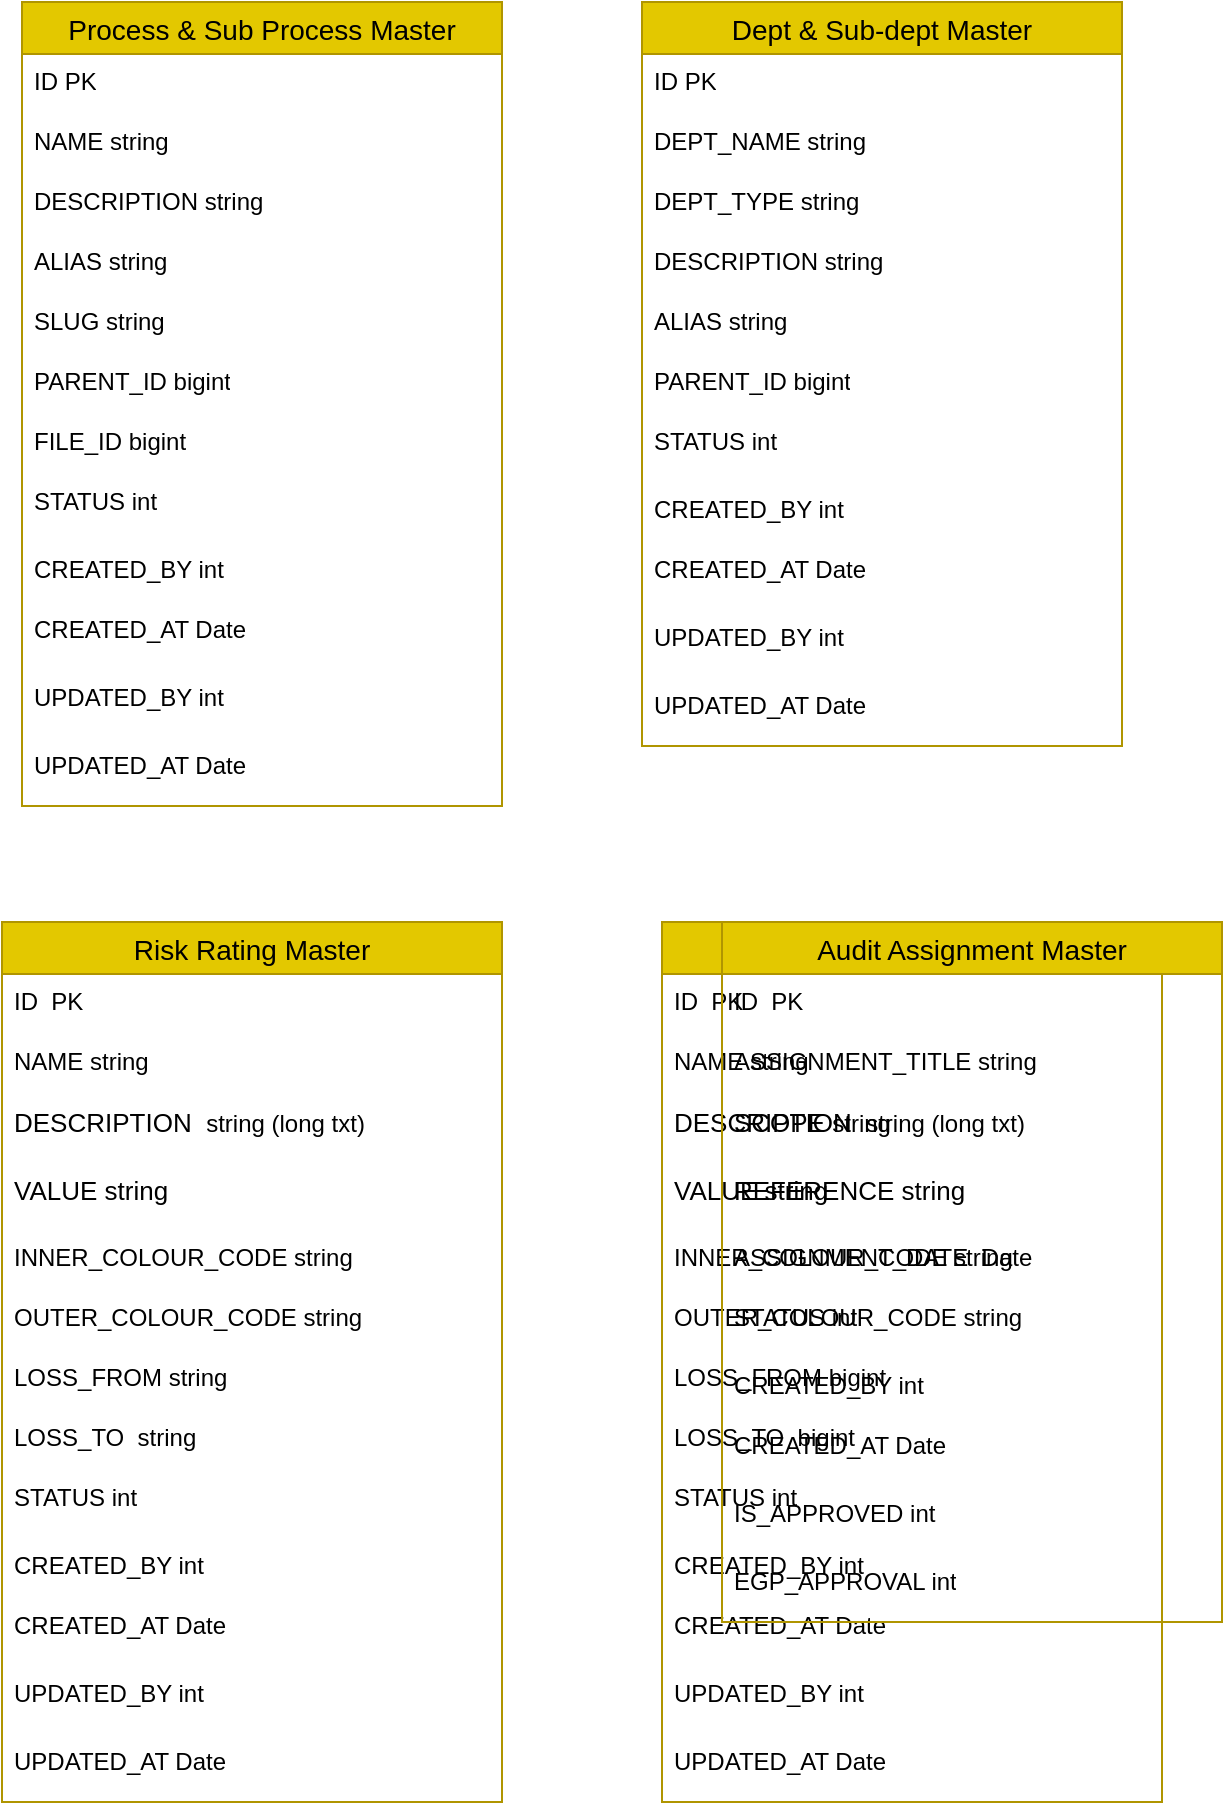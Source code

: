 <mxfile version="24.3.1" type="github">
  <diagram name="Page-1" id="gPWIXDnlti2HxAmNyndX">
    <mxGraphModel dx="1114" dy="550" grid="1" gridSize="10" guides="1" tooltips="1" connect="1" arrows="1" fold="1" page="1" pageScale="1" pageWidth="850" pageHeight="1100" math="0" shadow="0">
      <root>
        <mxCell id="0" />
        <mxCell id="1" parent="0" />
        <mxCell id="QEmC2FfthVZEHZ-U8Jmx-1" value="Process &amp; Sub Process Master" style="swimlane;fontStyle=0;childLayout=stackLayout;horizontal=1;startSize=26;horizontalStack=0;resizeParent=1;resizeParentMax=0;resizeLast=0;collapsible=1;marginBottom=0;align=center;fontSize=14;fillColor=#e3c800;strokeColor=#B09500;fontColor=#000000;" parent="1" vertex="1">
          <mxGeometry x="70" y="50" width="240" height="402" as="geometry">
            <mxRectangle x="70" y="50" width="230" height="30" as="alternateBounds" />
          </mxGeometry>
        </mxCell>
        <mxCell id="QEmC2FfthVZEHZ-U8Jmx-2" value="ID PK" style="text;strokeColor=none;fillColor=none;spacingLeft=4;spacingRight=4;overflow=hidden;rotatable=0;points=[[0,0.5],[1,0.5]];portConstraint=eastwest;fontSize=12;whiteSpace=wrap;html=1;" parent="QEmC2FfthVZEHZ-U8Jmx-1" vertex="1">
          <mxGeometry y="26" width="240" height="30" as="geometry" />
        </mxCell>
        <mxCell id="QEmC2FfthVZEHZ-U8Jmx-3" value="NAME string" style="text;strokeColor=none;fillColor=none;spacingLeft=4;spacingRight=4;overflow=hidden;rotatable=0;points=[[0,0.5],[1,0.5]];portConstraint=eastwest;fontSize=12;whiteSpace=wrap;html=1;" parent="QEmC2FfthVZEHZ-U8Jmx-1" vertex="1">
          <mxGeometry y="56" width="240" height="30" as="geometry" />
        </mxCell>
        <mxCell id="QEmC2FfthVZEHZ-U8Jmx-4" value="DESCRIPTION string" style="text;strokeColor=none;fillColor=none;spacingLeft=4;spacingRight=4;overflow=hidden;rotatable=0;points=[[0,0.5],[1,0.5]];portConstraint=eastwest;fontSize=12;whiteSpace=wrap;html=1;" parent="QEmC2FfthVZEHZ-U8Jmx-1" vertex="1">
          <mxGeometry y="86" width="240" height="30" as="geometry" />
        </mxCell>
        <mxCell id="QEmC2FfthVZEHZ-U8Jmx-5" value="ALIAS string" style="text;strokeColor=none;fillColor=none;spacingLeft=4;spacingRight=4;overflow=hidden;rotatable=0;points=[[0,0.5],[1,0.5]];portConstraint=eastwest;fontSize=12;whiteSpace=wrap;html=1;" parent="QEmC2FfthVZEHZ-U8Jmx-1" vertex="1">
          <mxGeometry y="116" width="240" height="30" as="geometry" />
        </mxCell>
        <mxCell id="QEmC2FfthVZEHZ-U8Jmx-6" value="SLUG string" style="text;strokeColor=none;fillColor=none;spacingLeft=4;spacingRight=4;overflow=hidden;rotatable=0;points=[[0,0.5],[1,0.5]];portConstraint=eastwest;fontSize=12;whiteSpace=wrap;html=1;" parent="QEmC2FfthVZEHZ-U8Jmx-1" vertex="1">
          <mxGeometry y="146" width="240" height="30" as="geometry" />
        </mxCell>
        <mxCell id="QEmC2FfthVZEHZ-U8Jmx-7" value="&lt;span style=&quot;color: rgba(0, 0, 0, 0); font-family: monospace; font-size: 0px; text-wrap: nowrap;&quot;&gt;%3CmxGraphModel%3E%3Croot%3E%3CmxCell%20id%3D%220%22%2F%3E%3CmxCell%20id%3D%221%22%20parent%3D%220%22%2F%3E%3CmxCell%20id%3D%222%22%20value%3D%22FILE_ID%20bigint%22%20style%3D%22text%3BstrokeColor%3Dnone%3BfillColor%3Dnone%3BspacingLeft%3D4%3BspacingRight%3D4%3Boverflow%3Dhidden%3Brotatable%3D0%3Bpoints%3D%5B%5B0%2C0.5%5D%2C%5B1%2C0.5%5D%5D%3BportConstraint%3Deastwest%3BfontSize%3D12%3BwhiteSpace%3Dwrap%3Bhtml%3D1%3B%22%20vertex%3D%221%22%20parent%3D%221%22%3E%3CmxGeometry%20x%3D%22100%22%20y%3D%22246%22%20width%3D%22240%22%20height%3D%2230%22%20as%3D%22geometry%22%2F%3E%3C%2FmxCell%3E%3C%2Froot%3E%3C%2FmxGraphModel%3E&lt;/span&gt;PARENT_ID&amp;nbsp;bigint" style="text;strokeColor=none;fillColor=none;spacingLeft=4;spacingRight=4;overflow=hidden;rotatable=0;points=[[0,0.5],[1,0.5]];portConstraint=eastwest;fontSize=12;whiteSpace=wrap;html=1;" parent="QEmC2FfthVZEHZ-U8Jmx-1" vertex="1">
          <mxGeometry y="176" width="240" height="30" as="geometry" />
        </mxCell>
        <mxCell id="QEmC2FfthVZEHZ-U8Jmx-8" value="FILE_ID bigint" style="text;strokeColor=none;fillColor=none;spacingLeft=4;spacingRight=4;overflow=hidden;rotatable=0;points=[[0,0.5],[1,0.5]];portConstraint=eastwest;fontSize=12;whiteSpace=wrap;html=1;" parent="QEmC2FfthVZEHZ-U8Jmx-1" vertex="1">
          <mxGeometry y="206" width="240" height="30" as="geometry" />
        </mxCell>
        <mxCell id="QEmC2FfthVZEHZ-U8Jmx-9" value="STATUS int" style="text;strokeColor=none;fillColor=none;spacingLeft=4;spacingRight=4;overflow=hidden;rotatable=0;points=[[0,0.5],[1,0.5]];portConstraint=eastwest;fontSize=12;whiteSpace=wrap;html=1;" parent="QEmC2FfthVZEHZ-U8Jmx-1" vertex="1">
          <mxGeometry y="236" width="240" height="34" as="geometry" />
        </mxCell>
        <mxCell id="QEmC2FfthVZEHZ-U8Jmx-10" value="&lt;span style=&quot;color: rgba(0, 0, 0, 0); font-family: monospace; font-size: 0px; text-wrap: nowrap;&quot;&gt;%3CmxGraphModel%3E%3Croot%3E%3CmxCell%20id%3D%220%22%2F%3E%3CmxCell%20id%3D%221%22%20parent%3D%220%22%2F%3E%3CmxCell%20id%3D%222%22%20value%3D%22FILE_ID%20bigint%22%20style%3D%22text%3BstrokeColor%3Dnone%3BfillColor%3Dnone%3BspacingLeft%3D4%3BspacingRight%3D4%3Boverflow%3Dhidden%3Brotatable%3D0%3Bpoints%3D%5B%5B0%2C0.5%5D%2C%5B1%2C0.5%5D%5D%3BportConstraint%3Deastwest%3BfontSize%3D12%3BwhiteSpace%3Dwrap%3Bhtml%3D1%3B%22%20vertex%3D%221%22%20parent%3D%221%22%3E%3CmxGeometry%20x%3D%22100%22%20y%3D%22246%22%20width%3D%22240%22%20height%3D%2230%22%20as%3D%22geometry%22%2F%3E%3C%2FmxCell%3E%3C%2Froot%3E%3C%2FmxGraphModel%3ECREA&lt;/span&gt;CREATED_BY int" style="text;strokeColor=none;fillColor=none;spacingLeft=4;spacingRight=4;overflow=hidden;rotatable=0;points=[[0,0.5],[1,0.5]];portConstraint=eastwest;fontSize=12;whiteSpace=wrap;html=1;" parent="QEmC2FfthVZEHZ-U8Jmx-1" vertex="1">
          <mxGeometry y="270" width="240" height="30" as="geometry" />
        </mxCell>
        <mxCell id="QEmC2FfthVZEHZ-U8Jmx-11" value="CREATED_AT Date" style="text;strokeColor=none;fillColor=none;spacingLeft=4;spacingRight=4;overflow=hidden;rotatable=0;points=[[0,0.5],[1,0.5]];portConstraint=eastwest;fontSize=12;whiteSpace=wrap;html=1;" parent="QEmC2FfthVZEHZ-U8Jmx-1" vertex="1">
          <mxGeometry y="300" width="240" height="34" as="geometry" />
        </mxCell>
        <mxCell id="QEmC2FfthVZEHZ-U8Jmx-12" value="UPDATED_BY int" style="text;strokeColor=none;fillColor=none;spacingLeft=4;spacingRight=4;overflow=hidden;rotatable=0;points=[[0,0.5],[1,0.5]];portConstraint=eastwest;fontSize=12;whiteSpace=wrap;html=1;" parent="QEmC2FfthVZEHZ-U8Jmx-1" vertex="1">
          <mxGeometry y="334" width="240" height="34" as="geometry" />
        </mxCell>
        <mxCell id="QEmC2FfthVZEHZ-U8Jmx-13" value="UPDATED_AT Date" style="text;strokeColor=none;fillColor=none;spacingLeft=4;spacingRight=4;overflow=hidden;rotatable=0;points=[[0,0.5],[1,0.5]];portConstraint=eastwest;fontSize=12;whiteSpace=wrap;html=1;" parent="QEmC2FfthVZEHZ-U8Jmx-1" vertex="1">
          <mxGeometry y="368" width="240" height="34" as="geometry" />
        </mxCell>
        <mxCell id="QEmC2FfthVZEHZ-U8Jmx-14" value="Dept &amp; Sub-dept Master" style="swimlane;fontStyle=0;childLayout=stackLayout;horizontal=1;startSize=26;horizontalStack=0;resizeParent=1;resizeParentMax=0;resizeLast=0;collapsible=1;marginBottom=0;align=center;fontSize=14;fillColor=#e3c800;strokeColor=#B09500;fontColor=#000000;" parent="1" vertex="1">
          <mxGeometry x="380" y="50" width="240" height="372" as="geometry" />
        </mxCell>
        <mxCell id="QEmC2FfthVZEHZ-U8Jmx-15" value="ID PK" style="text;strokeColor=none;fillColor=none;spacingLeft=4;spacingRight=4;overflow=hidden;rotatable=0;points=[[0,0.5],[1,0.5]];portConstraint=eastwest;fontSize=12;whiteSpace=wrap;html=1;" parent="QEmC2FfthVZEHZ-U8Jmx-14" vertex="1">
          <mxGeometry y="26" width="240" height="30" as="geometry" />
        </mxCell>
        <mxCell id="QEmC2FfthVZEHZ-U8Jmx-16" value="DEPT_NAME string" style="text;strokeColor=none;fillColor=none;spacingLeft=4;spacingRight=4;overflow=hidden;rotatable=0;points=[[0,0.5],[1,0.5]];portConstraint=eastwest;fontSize=12;whiteSpace=wrap;html=1;" parent="QEmC2FfthVZEHZ-U8Jmx-14" vertex="1">
          <mxGeometry y="56" width="240" height="30" as="geometry" />
        </mxCell>
        <mxCell id="QEmC2FfthVZEHZ-U8Jmx-27" value="DEPT_TYPE string" style="text;strokeColor=none;fillColor=none;spacingLeft=4;spacingRight=4;overflow=hidden;rotatable=0;points=[[0,0.5],[1,0.5]];portConstraint=eastwest;fontSize=12;whiteSpace=wrap;html=1;" parent="QEmC2FfthVZEHZ-U8Jmx-14" vertex="1">
          <mxGeometry y="86" width="240" height="30" as="geometry" />
        </mxCell>
        <mxCell id="QEmC2FfthVZEHZ-U8Jmx-17" value="DESCRIPTION string" style="text;strokeColor=none;fillColor=none;spacingLeft=4;spacingRight=4;overflow=hidden;rotatable=0;points=[[0,0.5],[1,0.5]];portConstraint=eastwest;fontSize=12;whiteSpace=wrap;html=1;" parent="QEmC2FfthVZEHZ-U8Jmx-14" vertex="1">
          <mxGeometry y="116" width="240" height="30" as="geometry" />
        </mxCell>
        <mxCell id="QEmC2FfthVZEHZ-U8Jmx-18" value="ALIAS string" style="text;strokeColor=none;fillColor=none;spacingLeft=4;spacingRight=4;overflow=hidden;rotatable=0;points=[[0,0.5],[1,0.5]];portConstraint=eastwest;fontSize=12;whiteSpace=wrap;html=1;" parent="QEmC2FfthVZEHZ-U8Jmx-14" vertex="1">
          <mxGeometry y="146" width="240" height="30" as="geometry" />
        </mxCell>
        <mxCell id="QEmC2FfthVZEHZ-U8Jmx-20" value="&lt;span style=&quot;color: rgba(0, 0, 0, 0); font-family: monospace; font-size: 0px; text-wrap: nowrap;&quot;&gt;%3CmxGraphModel%3E%3Croot%3E%3CmxCell%20id%3D%220%22%2F%3E%3CmxCell%20id%3D%221%22%20parent%3D%220%22%2F%3E%3CmxCell%20id%3D%222%22%20value%3D%22FILE_ID%20bigint%22%20style%3D%22text%3BstrokeColor%3Dnone%3BfillColor%3Dnone%3BspacingLeft%3D4%3BspacingRight%3D4%3Boverflow%3Dhidden%3Brotatable%3D0%3Bpoints%3D%5B%5B0%2C0.5%5D%2C%5B1%2C0.5%5D%5D%3BportConstraint%3Deastwest%3BfontSize%3D12%3BwhiteSpace%3Dwrap%3Bhtml%3D1%3B%22%20vertex%3D%221%22%20parent%3D%221%22%3E%3CmxGeometry%20x%3D%22100%22%20y%3D%22246%22%20width%3D%22240%22%20height%3D%2230%22%20as%3D%22geometry%22%2F%3E%3C%2FmxCell%3E%3C%2Froot%3E%3C%2FmxGraphModel%3E&lt;/span&gt;PARENT_ID&amp;nbsp;bigint" style="text;strokeColor=none;fillColor=none;spacingLeft=4;spacingRight=4;overflow=hidden;rotatable=0;points=[[0,0.5],[1,0.5]];portConstraint=eastwest;fontSize=12;whiteSpace=wrap;html=1;" parent="QEmC2FfthVZEHZ-U8Jmx-14" vertex="1">
          <mxGeometry y="176" width="240" height="30" as="geometry" />
        </mxCell>
        <mxCell id="QEmC2FfthVZEHZ-U8Jmx-22" value="STATUS int" style="text;strokeColor=none;fillColor=none;spacingLeft=4;spacingRight=4;overflow=hidden;rotatable=0;points=[[0,0.5],[1,0.5]];portConstraint=eastwest;fontSize=12;whiteSpace=wrap;html=1;" parent="QEmC2FfthVZEHZ-U8Jmx-14" vertex="1">
          <mxGeometry y="206" width="240" height="34" as="geometry" />
        </mxCell>
        <mxCell id="QEmC2FfthVZEHZ-U8Jmx-23" value="&lt;span style=&quot;color: rgba(0, 0, 0, 0); font-family: monospace; font-size: 0px; text-wrap: nowrap;&quot;&gt;%3CmxGraphModel%3E%3Croot%3E%3CmxCell%20id%3D%220%22%2F%3E%3CmxCell%20id%3D%221%22%20parent%3D%220%22%2F%3E%3CmxCell%20id%3D%222%22%20value%3D%22FILE_ID%20bigint%22%20style%3D%22text%3BstrokeColor%3Dnone%3BfillColor%3Dnone%3BspacingLeft%3D4%3BspacingRight%3D4%3Boverflow%3Dhidden%3Brotatable%3D0%3Bpoints%3D%5B%5B0%2C0.5%5D%2C%5B1%2C0.5%5D%5D%3BportConstraint%3Deastwest%3BfontSize%3D12%3BwhiteSpace%3Dwrap%3Bhtml%3D1%3B%22%20vertex%3D%221%22%20parent%3D%221%22%3E%3CmxGeometry%20x%3D%22100%22%20y%3D%22246%22%20width%3D%22240%22%20height%3D%2230%22%20as%3D%22geometry%22%2F%3E%3C%2FmxCell%3E%3C%2Froot%3E%3C%2FmxGraphModel%3ECREA&lt;/span&gt;CREATED_BY int" style="text;strokeColor=none;fillColor=none;spacingLeft=4;spacingRight=4;overflow=hidden;rotatable=0;points=[[0,0.5],[1,0.5]];portConstraint=eastwest;fontSize=12;whiteSpace=wrap;html=1;" parent="QEmC2FfthVZEHZ-U8Jmx-14" vertex="1">
          <mxGeometry y="240" width="240" height="30" as="geometry" />
        </mxCell>
        <mxCell id="QEmC2FfthVZEHZ-U8Jmx-24" value="CREATED_AT Date" style="text;strokeColor=none;fillColor=none;spacingLeft=4;spacingRight=4;overflow=hidden;rotatable=0;points=[[0,0.5],[1,0.5]];portConstraint=eastwest;fontSize=12;whiteSpace=wrap;html=1;" parent="QEmC2FfthVZEHZ-U8Jmx-14" vertex="1">
          <mxGeometry y="270" width="240" height="34" as="geometry" />
        </mxCell>
        <mxCell id="QEmC2FfthVZEHZ-U8Jmx-25" value="UPDATED_BY int" style="text;strokeColor=none;fillColor=none;spacingLeft=4;spacingRight=4;overflow=hidden;rotatable=0;points=[[0,0.5],[1,0.5]];portConstraint=eastwest;fontSize=12;whiteSpace=wrap;html=1;" parent="QEmC2FfthVZEHZ-U8Jmx-14" vertex="1">
          <mxGeometry y="304" width="240" height="34" as="geometry" />
        </mxCell>
        <mxCell id="QEmC2FfthVZEHZ-U8Jmx-26" value="UPDATED_AT Date" style="text;strokeColor=none;fillColor=none;spacingLeft=4;spacingRight=4;overflow=hidden;rotatable=0;points=[[0,0.5],[1,0.5]];portConstraint=eastwest;fontSize=12;whiteSpace=wrap;html=1;" parent="QEmC2FfthVZEHZ-U8Jmx-14" vertex="1">
          <mxGeometry y="338" width="240" height="34" as="geometry" />
        </mxCell>
        <mxCell id="izGqx1ny6AZT-RJg9pPJ-1" value="Risk Rating Master" style="swimlane;fontStyle=0;childLayout=stackLayout;horizontal=1;startSize=26;horizontalStack=0;resizeParent=1;resizeParentMax=0;resizeLast=0;collapsible=1;marginBottom=0;align=center;fontSize=14;fillColor=#e3c800;strokeColor=#B09500;fontColor=#000000;" parent="1" vertex="1">
          <mxGeometry x="60" y="510" width="250" height="440" as="geometry" />
        </mxCell>
        <mxCell id="izGqx1ny6AZT-RJg9pPJ-2" value="ID&amp;nbsp; PK" style="text;strokeColor=none;fillColor=none;spacingLeft=4;spacingRight=4;overflow=hidden;rotatable=0;points=[[0,0.5],[1,0.5]];portConstraint=eastwest;fontSize=12;whiteSpace=wrap;html=1;" parent="izGqx1ny6AZT-RJg9pPJ-1" vertex="1">
          <mxGeometry y="26" width="250" height="30" as="geometry" />
        </mxCell>
        <mxCell id="izGqx1ny6AZT-RJg9pPJ-3" value="NAME string" style="text;strokeColor=none;fillColor=none;spacingLeft=4;spacingRight=4;overflow=hidden;rotatable=0;points=[[0,0.5],[1,0.5]];portConstraint=eastwest;fontSize=12;whiteSpace=wrap;html=1;" parent="izGqx1ny6AZT-RJg9pPJ-1" vertex="1">
          <mxGeometry y="56" width="250" height="30" as="geometry" />
        </mxCell>
        <mxCell id="izGqx1ny6AZT-RJg9pPJ-16" value="&lt;font style=&quot;&quot; size=&quot;2&quot; face=&quot;Nunito Sans, sans-serif&quot;&gt;DESCRIPTION&amp;nbsp;&amp;nbsp;&lt;/font&gt;string (long txt)" style="text;strokeColor=none;fillColor=none;spacingLeft=4;spacingRight=4;overflow=hidden;rotatable=0;points=[[0,0.5],[1,0.5]];portConstraint=eastwest;fontSize=12;whiteSpace=wrap;html=1;" parent="izGqx1ny6AZT-RJg9pPJ-1" vertex="1">
          <mxGeometry y="86" width="250" height="34" as="geometry" />
        </mxCell>
        <mxCell id="izGqx1ny6AZT-RJg9pPJ-4" value="&lt;font style=&quot;&quot; size=&quot;2&quot; face=&quot;Nunito Sans, sans-serif&quot;&gt;VALUE string&lt;/font&gt;" style="text;strokeColor=none;fillColor=none;spacingLeft=4;spacingRight=4;overflow=hidden;rotatable=0;points=[[0,0.5],[1,0.5]];portConstraint=eastwest;fontSize=12;whiteSpace=wrap;html=1;" parent="izGqx1ny6AZT-RJg9pPJ-1" vertex="1">
          <mxGeometry y="120" width="250" height="34" as="geometry" />
        </mxCell>
        <mxCell id="izGqx1ny6AZT-RJg9pPJ-14" value="INNER_COLOUR_CODE string" style="text;strokeColor=none;fillColor=none;spacingLeft=4;spacingRight=4;overflow=hidden;rotatable=0;points=[[0,0.5],[1,0.5]];portConstraint=eastwest;fontSize=12;whiteSpace=wrap;html=1;" parent="izGqx1ny6AZT-RJg9pPJ-1" vertex="1">
          <mxGeometry y="154" width="250" height="30" as="geometry" />
        </mxCell>
        <mxCell id="izGqx1ny6AZT-RJg9pPJ-5" value="OUTER_COLOUR_CODE string" style="text;strokeColor=none;fillColor=none;spacingLeft=4;spacingRight=4;overflow=hidden;rotatable=0;points=[[0,0.5],[1,0.5]];portConstraint=eastwest;fontSize=12;whiteSpace=wrap;html=1;" parent="izGqx1ny6AZT-RJg9pPJ-1" vertex="1">
          <mxGeometry y="184" width="250" height="30" as="geometry" />
        </mxCell>
        <mxCell id="izGqx1ny6AZT-RJg9pPJ-6" value="LOSS_FROM string" style="text;strokeColor=none;fillColor=none;spacingLeft=4;spacingRight=4;overflow=hidden;rotatable=0;points=[[0,0.5],[1,0.5]];portConstraint=eastwest;fontSize=12;whiteSpace=wrap;html=1;" parent="izGqx1ny6AZT-RJg9pPJ-1" vertex="1">
          <mxGeometry y="214" width="250" height="30" as="geometry" />
        </mxCell>
        <mxCell id="izGqx1ny6AZT-RJg9pPJ-7" value="&lt;font face=&quot;monospace&quot; color=&quot;rgba(0, 0, 0, 0)&quot;&gt;&lt;span style=&quot;font-size: 0px; text-wrap: nowrap;&quot;&gt;LOSS_TO&lt;/span&gt;&lt;/font&gt;LOSS_TO&amp;nbsp; string" style="text;strokeColor=none;fillColor=none;spacingLeft=4;spacingRight=4;overflow=hidden;rotatable=0;points=[[0,0.5],[1,0.5]];portConstraint=eastwest;fontSize=12;whiteSpace=wrap;html=1;" parent="izGqx1ny6AZT-RJg9pPJ-1" vertex="1">
          <mxGeometry y="244" width="250" height="30" as="geometry" />
        </mxCell>
        <mxCell id="izGqx1ny6AZT-RJg9pPJ-9" value="STATUS int" style="text;strokeColor=none;fillColor=none;spacingLeft=4;spacingRight=4;overflow=hidden;rotatable=0;points=[[0,0.5],[1,0.5]];portConstraint=eastwest;fontSize=12;whiteSpace=wrap;html=1;" parent="izGqx1ny6AZT-RJg9pPJ-1" vertex="1">
          <mxGeometry y="274" width="250" height="34" as="geometry" />
        </mxCell>
        <mxCell id="izGqx1ny6AZT-RJg9pPJ-10" value="&lt;span style=&quot;color: rgba(0, 0, 0, 0); font-family: monospace; font-size: 0px; text-wrap: nowrap;&quot;&gt;%3CmxGraphModel%3E%3Croot%3E%3CmxCell%20id%3D%220%22%2F%3E%3CmxCell%20id%3D%221%22%20parent%3D%220%22%2F%3E%3CmxCell%20id%3D%222%22%20value%3D%22FILE_ID%20bigint%22%20style%3D%22text%3BstrokeColor%3Dnone%3BfillColor%3Dnone%3BspacingLeft%3D4%3BspacingRight%3D4%3Boverflow%3Dhidden%3Brotatable%3D0%3Bpoints%3D%5B%5B0%2C0.5%5D%2C%5B1%2C0.5%5D%5D%3BportConstraint%3Deastwest%3BfontSize%3D12%3BwhiteSpace%3Dwrap%3Bhtml%3D1%3B%22%20vertex%3D%221%22%20parent%3D%221%22%3E%3CmxGeometry%20x%3D%22100%22%20y%3D%22246%22%20width%3D%22240%22%20height%3D%2230%22%20as%3D%22geometry%22%2F%3E%3C%2FmxCell%3E%3C%2Froot%3E%3C%2FmxGraphModel%3ECREA&lt;/span&gt;CREATED_BY int" style="text;strokeColor=none;fillColor=none;spacingLeft=4;spacingRight=4;overflow=hidden;rotatable=0;points=[[0,0.5],[1,0.5]];portConstraint=eastwest;fontSize=12;whiteSpace=wrap;html=1;" parent="izGqx1ny6AZT-RJg9pPJ-1" vertex="1">
          <mxGeometry y="308" width="250" height="30" as="geometry" />
        </mxCell>
        <mxCell id="izGqx1ny6AZT-RJg9pPJ-11" value="CREATED_AT Date" style="text;strokeColor=none;fillColor=none;spacingLeft=4;spacingRight=4;overflow=hidden;rotatable=0;points=[[0,0.5],[1,0.5]];portConstraint=eastwest;fontSize=12;whiteSpace=wrap;html=1;" parent="izGqx1ny6AZT-RJg9pPJ-1" vertex="1">
          <mxGeometry y="338" width="250" height="34" as="geometry" />
        </mxCell>
        <mxCell id="izGqx1ny6AZT-RJg9pPJ-12" value="UPDATED_BY int" style="text;strokeColor=none;fillColor=none;spacingLeft=4;spacingRight=4;overflow=hidden;rotatable=0;points=[[0,0.5],[1,0.5]];portConstraint=eastwest;fontSize=12;whiteSpace=wrap;html=1;" parent="izGqx1ny6AZT-RJg9pPJ-1" vertex="1">
          <mxGeometry y="372" width="250" height="34" as="geometry" />
        </mxCell>
        <mxCell id="izGqx1ny6AZT-RJg9pPJ-13" value="UPDATED_AT Date" style="text;strokeColor=none;fillColor=none;spacingLeft=4;spacingRight=4;overflow=hidden;rotatable=0;points=[[0,0.5],[1,0.5]];portConstraint=eastwest;fontSize=12;whiteSpace=wrap;html=1;" parent="izGqx1ny6AZT-RJg9pPJ-1" vertex="1">
          <mxGeometry y="406" width="250" height="34" as="geometry" />
        </mxCell>
        <mxCell id="O1cNK3bBNJC6jzCw8o_w-1" value="Risk Rating Master" style="swimlane;fontStyle=0;childLayout=stackLayout;horizontal=1;startSize=26;horizontalStack=0;resizeParent=1;resizeParentMax=0;resizeLast=0;collapsible=1;marginBottom=0;align=center;fontSize=14;fillColor=#e3c800;strokeColor=#B09500;fontColor=#000000;" vertex="1" parent="1">
          <mxGeometry x="390" y="510" width="250" height="440" as="geometry" />
        </mxCell>
        <mxCell id="O1cNK3bBNJC6jzCw8o_w-2" value="ID&amp;nbsp; PK" style="text;strokeColor=none;fillColor=none;spacingLeft=4;spacingRight=4;overflow=hidden;rotatable=0;points=[[0,0.5],[1,0.5]];portConstraint=eastwest;fontSize=12;whiteSpace=wrap;html=1;" vertex="1" parent="O1cNK3bBNJC6jzCw8o_w-1">
          <mxGeometry y="26" width="250" height="30" as="geometry" />
        </mxCell>
        <mxCell id="O1cNK3bBNJC6jzCw8o_w-3" value="NAME string" style="text;strokeColor=none;fillColor=none;spacingLeft=4;spacingRight=4;overflow=hidden;rotatable=0;points=[[0,0.5],[1,0.5]];portConstraint=eastwest;fontSize=12;whiteSpace=wrap;html=1;" vertex="1" parent="O1cNK3bBNJC6jzCw8o_w-1">
          <mxGeometry y="56" width="250" height="30" as="geometry" />
        </mxCell>
        <mxCell id="O1cNK3bBNJC6jzCw8o_w-4" value="&lt;font style=&quot;&quot; size=&quot;2&quot; face=&quot;Nunito Sans, sans-serif&quot;&gt;DESCRIPTION&amp;nbsp;&amp;nbsp;&lt;/font&gt;string (long txt)" style="text;strokeColor=none;fillColor=none;spacingLeft=4;spacingRight=4;overflow=hidden;rotatable=0;points=[[0,0.5],[1,0.5]];portConstraint=eastwest;fontSize=12;whiteSpace=wrap;html=1;" vertex="1" parent="O1cNK3bBNJC6jzCw8o_w-1">
          <mxGeometry y="86" width="250" height="34" as="geometry" />
        </mxCell>
        <mxCell id="O1cNK3bBNJC6jzCw8o_w-5" value="&lt;font style=&quot;&quot; size=&quot;2&quot; face=&quot;Nunito Sans, sans-serif&quot;&gt;VALUE string&lt;/font&gt;" style="text;strokeColor=none;fillColor=none;spacingLeft=4;spacingRight=4;overflow=hidden;rotatable=0;points=[[0,0.5],[1,0.5]];portConstraint=eastwest;fontSize=12;whiteSpace=wrap;html=1;" vertex="1" parent="O1cNK3bBNJC6jzCw8o_w-1">
          <mxGeometry y="120" width="250" height="34" as="geometry" />
        </mxCell>
        <mxCell id="O1cNK3bBNJC6jzCw8o_w-6" value="INNER_COLOUR_CODE string" style="text;strokeColor=none;fillColor=none;spacingLeft=4;spacingRight=4;overflow=hidden;rotatable=0;points=[[0,0.5],[1,0.5]];portConstraint=eastwest;fontSize=12;whiteSpace=wrap;html=1;" vertex="1" parent="O1cNK3bBNJC6jzCw8o_w-1">
          <mxGeometry y="154" width="250" height="30" as="geometry" />
        </mxCell>
        <mxCell id="O1cNK3bBNJC6jzCw8o_w-7" value="OUTER_COLOUR_CODE string" style="text;strokeColor=none;fillColor=none;spacingLeft=4;spacingRight=4;overflow=hidden;rotatable=0;points=[[0,0.5],[1,0.5]];portConstraint=eastwest;fontSize=12;whiteSpace=wrap;html=1;" vertex="1" parent="O1cNK3bBNJC6jzCw8o_w-1">
          <mxGeometry y="184" width="250" height="30" as="geometry" />
        </mxCell>
        <mxCell id="O1cNK3bBNJC6jzCw8o_w-8" value="LOSS_FROM bigint" style="text;strokeColor=none;fillColor=none;spacingLeft=4;spacingRight=4;overflow=hidden;rotatable=0;points=[[0,0.5],[1,0.5]];portConstraint=eastwest;fontSize=12;whiteSpace=wrap;html=1;" vertex="1" parent="O1cNK3bBNJC6jzCw8o_w-1">
          <mxGeometry y="214" width="250" height="30" as="geometry" />
        </mxCell>
        <mxCell id="O1cNK3bBNJC6jzCw8o_w-9" value="&lt;font face=&quot;monospace&quot; color=&quot;rgba(0, 0, 0, 0)&quot;&gt;&lt;span style=&quot;font-size: 0px; text-wrap: nowrap;&quot;&gt;LOSS_TO&lt;/span&gt;&lt;/font&gt;LOSS_TO&amp;nbsp; bigint" style="text;strokeColor=none;fillColor=none;spacingLeft=4;spacingRight=4;overflow=hidden;rotatable=0;points=[[0,0.5],[1,0.5]];portConstraint=eastwest;fontSize=12;whiteSpace=wrap;html=1;" vertex="1" parent="O1cNK3bBNJC6jzCw8o_w-1">
          <mxGeometry y="244" width="250" height="30" as="geometry" />
        </mxCell>
        <mxCell id="O1cNK3bBNJC6jzCw8o_w-10" value="STATUS int" style="text;strokeColor=none;fillColor=none;spacingLeft=4;spacingRight=4;overflow=hidden;rotatable=0;points=[[0,0.5],[1,0.5]];portConstraint=eastwest;fontSize=12;whiteSpace=wrap;html=1;" vertex="1" parent="O1cNK3bBNJC6jzCw8o_w-1">
          <mxGeometry y="274" width="250" height="34" as="geometry" />
        </mxCell>
        <mxCell id="O1cNK3bBNJC6jzCw8o_w-11" value="&lt;span style=&quot;color: rgba(0, 0, 0, 0); font-family: monospace; font-size: 0px; text-wrap: nowrap;&quot;&gt;%3CmxGraphModel%3E%3Croot%3E%3CmxCell%20id%3D%220%22%2F%3E%3CmxCell%20id%3D%221%22%20parent%3D%220%22%2F%3E%3CmxCell%20id%3D%222%22%20value%3D%22FILE_ID%20bigint%22%20style%3D%22text%3BstrokeColor%3Dnone%3BfillColor%3Dnone%3BspacingLeft%3D4%3BspacingRight%3D4%3Boverflow%3Dhidden%3Brotatable%3D0%3Bpoints%3D%5B%5B0%2C0.5%5D%2C%5B1%2C0.5%5D%5D%3BportConstraint%3Deastwest%3BfontSize%3D12%3BwhiteSpace%3Dwrap%3Bhtml%3D1%3B%22%20vertex%3D%221%22%20parent%3D%221%22%3E%3CmxGeometry%20x%3D%22100%22%20y%3D%22246%22%20width%3D%22240%22%20height%3D%2230%22%20as%3D%22geometry%22%2F%3E%3C%2FmxCell%3E%3C%2Froot%3E%3C%2FmxGraphModel%3ECREA&lt;/span&gt;CREATED_BY int" style="text;strokeColor=none;fillColor=none;spacingLeft=4;spacingRight=4;overflow=hidden;rotatable=0;points=[[0,0.5],[1,0.5]];portConstraint=eastwest;fontSize=12;whiteSpace=wrap;html=1;" vertex="1" parent="O1cNK3bBNJC6jzCw8o_w-1">
          <mxGeometry y="308" width="250" height="30" as="geometry" />
        </mxCell>
        <mxCell id="O1cNK3bBNJC6jzCw8o_w-12" value="CREATED_AT Date" style="text;strokeColor=none;fillColor=none;spacingLeft=4;spacingRight=4;overflow=hidden;rotatable=0;points=[[0,0.5],[1,0.5]];portConstraint=eastwest;fontSize=12;whiteSpace=wrap;html=1;" vertex="1" parent="O1cNK3bBNJC6jzCw8o_w-1">
          <mxGeometry y="338" width="250" height="34" as="geometry" />
        </mxCell>
        <mxCell id="O1cNK3bBNJC6jzCw8o_w-13" value="UPDATED_BY int" style="text;strokeColor=none;fillColor=none;spacingLeft=4;spacingRight=4;overflow=hidden;rotatable=0;points=[[0,0.5],[1,0.5]];portConstraint=eastwest;fontSize=12;whiteSpace=wrap;html=1;" vertex="1" parent="O1cNK3bBNJC6jzCw8o_w-1">
          <mxGeometry y="372" width="250" height="34" as="geometry" />
        </mxCell>
        <mxCell id="O1cNK3bBNJC6jzCw8o_w-14" value="UPDATED_AT Date" style="text;strokeColor=none;fillColor=none;spacingLeft=4;spacingRight=4;overflow=hidden;rotatable=0;points=[[0,0.5],[1,0.5]];portConstraint=eastwest;fontSize=12;whiteSpace=wrap;html=1;" vertex="1" parent="O1cNK3bBNJC6jzCw8o_w-1">
          <mxGeometry y="406" width="250" height="34" as="geometry" />
        </mxCell>
        <mxCell id="izGqx1ny6AZT-RJg9pPJ-18" value="Audit Assignment Master" style="swimlane;fontStyle=0;childLayout=stackLayout;horizontal=1;startSize=26;horizontalStack=0;resizeParent=1;resizeParentMax=0;resizeLast=0;collapsible=1;marginBottom=0;align=center;fontSize=14;fillColor=#e3c800;strokeColor=#B09500;fontColor=#000000;" vertex="1" parent="1">
          <mxGeometry x="420" y="510" width="250" height="350" as="geometry" />
        </mxCell>
        <mxCell id="izGqx1ny6AZT-RJg9pPJ-19" value="ID&amp;nbsp; PK" style="text;strokeColor=none;fillColor=none;spacingLeft=4;spacingRight=4;overflow=hidden;rotatable=0;points=[[0,0.5],[1,0.5]];portConstraint=eastwest;fontSize=12;whiteSpace=wrap;html=1;" vertex="1" parent="izGqx1ny6AZT-RJg9pPJ-18">
          <mxGeometry y="26" width="250" height="30" as="geometry" />
        </mxCell>
        <mxCell id="izGqx1ny6AZT-RJg9pPJ-20" value="ASSIGNMENT_TITLE string" style="text;strokeColor=none;fillColor=none;spacingLeft=4;spacingRight=4;overflow=hidden;rotatable=0;points=[[0,0.5],[1,0.5]];portConstraint=eastwest;fontSize=12;whiteSpace=wrap;html=1;" vertex="1" parent="izGqx1ny6AZT-RJg9pPJ-18">
          <mxGeometry y="56" width="250" height="30" as="geometry" />
        </mxCell>
        <mxCell id="izGqx1ny6AZT-RJg9pPJ-21" value="&lt;font style=&quot;&quot; size=&quot;2&quot; face=&quot;Nunito Sans, sans-serif&quot;&gt;SCOPE&amp;nbsp;&lt;/font&gt;string" style="text;strokeColor=none;fillColor=none;spacingLeft=4;spacingRight=4;overflow=hidden;rotatable=0;points=[[0,0.5],[1,0.5]];portConstraint=eastwest;fontSize=12;whiteSpace=wrap;html=1;" vertex="1" parent="izGqx1ny6AZT-RJg9pPJ-18">
          <mxGeometry y="86" width="250" height="34" as="geometry" />
        </mxCell>
        <mxCell id="izGqx1ny6AZT-RJg9pPJ-22" value="&lt;font style=&quot;&quot; size=&quot;2&quot; face=&quot;Nunito Sans, sans-serif&quot;&gt;REFERENCE string&lt;/font&gt;" style="text;strokeColor=none;fillColor=none;spacingLeft=4;spacingRight=4;overflow=hidden;rotatable=0;points=[[0,0.5],[1,0.5]];portConstraint=eastwest;fontSize=12;whiteSpace=wrap;html=1;" vertex="1" parent="izGqx1ny6AZT-RJg9pPJ-18">
          <mxGeometry y="120" width="250" height="34" as="geometry" />
        </mxCell>
        <mxCell id="izGqx1ny6AZT-RJg9pPJ-23" value="ASSIGNMENT_DATE&amp;nbsp; Date" style="text;strokeColor=none;fillColor=none;spacingLeft=4;spacingRight=4;overflow=hidden;rotatable=0;points=[[0,0.5],[1,0.5]];portConstraint=eastwest;fontSize=12;whiteSpace=wrap;html=1;" vertex="1" parent="izGqx1ny6AZT-RJg9pPJ-18">
          <mxGeometry y="154" width="250" height="30" as="geometry" />
        </mxCell>
        <mxCell id="izGqx1ny6AZT-RJg9pPJ-27" value="STATUS int" style="text;strokeColor=none;fillColor=none;spacingLeft=4;spacingRight=4;overflow=hidden;rotatable=0;points=[[0,0.5],[1,0.5]];portConstraint=eastwest;fontSize=12;whiteSpace=wrap;html=1;" vertex="1" parent="izGqx1ny6AZT-RJg9pPJ-18">
          <mxGeometry y="184" width="250" height="34" as="geometry" />
        </mxCell>
        <mxCell id="izGqx1ny6AZT-RJg9pPJ-28" value="&lt;span style=&quot;color: rgba(0, 0, 0, 0); font-family: monospace; font-size: 0px; text-wrap: nowrap;&quot;&gt;%3CmxGraphModel%3E%3Croot%3E%3CmxCell%20id%3D%220%22%2F%3E%3CmxCell%20id%3D%221%22%20parent%3D%220%22%2F%3E%3CmxCell%20id%3D%222%22%20value%3D%22FILE_ID%20bigint%22%20style%3D%22text%3BstrokeColor%3Dnone%3BfillColor%3Dnone%3BspacingLeft%3D4%3BspacingRight%3D4%3Boverflow%3Dhidden%3Brotatable%3D0%3Bpoints%3D%5B%5B0%2C0.5%5D%2C%5B1%2C0.5%5D%5D%3BportConstraint%3Deastwest%3BfontSize%3D12%3BwhiteSpace%3Dwrap%3Bhtml%3D1%3B%22%20vertex%3D%221%22%20parent%3D%221%22%3E%3CmxGeometry%20x%3D%22100%22%20y%3D%22246%22%20width%3D%22240%22%20height%3D%2230%22%20as%3D%22geometry%22%2F%3E%3C%2FmxCell%3E%3C%2Froot%3E%3C%2FmxGraphModel%3ECREA&lt;/span&gt;CREATED_BY int" style="text;strokeColor=none;fillColor=none;spacingLeft=4;spacingRight=4;overflow=hidden;rotatable=0;points=[[0,0.5],[1,0.5]];portConstraint=eastwest;fontSize=12;whiteSpace=wrap;html=1;" vertex="1" parent="izGqx1ny6AZT-RJg9pPJ-18">
          <mxGeometry y="218" width="250" height="30" as="geometry" />
        </mxCell>
        <mxCell id="izGqx1ny6AZT-RJg9pPJ-29" value="CREATED_AT Date" style="text;strokeColor=none;fillColor=none;spacingLeft=4;spacingRight=4;overflow=hidden;rotatable=0;points=[[0,0.5],[1,0.5]];portConstraint=eastwest;fontSize=12;whiteSpace=wrap;html=1;" vertex="1" parent="izGqx1ny6AZT-RJg9pPJ-18">
          <mxGeometry y="248" width="250" height="34" as="geometry" />
        </mxCell>
        <mxCell id="izGqx1ny6AZT-RJg9pPJ-30" value="IS_APPROVED int" style="text;strokeColor=none;fillColor=none;spacingLeft=4;spacingRight=4;overflow=hidden;rotatable=0;points=[[0,0.5],[1,0.5]];portConstraint=eastwest;fontSize=12;whiteSpace=wrap;html=1;" vertex="1" parent="izGqx1ny6AZT-RJg9pPJ-18">
          <mxGeometry y="282" width="250" height="34" as="geometry" />
        </mxCell>
        <mxCell id="izGqx1ny6AZT-RJg9pPJ-33" value="EGP_APPROVAL int" style="text;strokeColor=none;fillColor=none;spacingLeft=4;spacingRight=4;overflow=hidden;rotatable=0;points=[[0,0.5],[1,0.5]];portConstraint=eastwest;fontSize=12;whiteSpace=wrap;html=1;" vertex="1" parent="izGqx1ny6AZT-RJg9pPJ-18">
          <mxGeometry y="316" width="250" height="34" as="geometry" />
        </mxCell>
      </root>
    </mxGraphModel>
  </diagram>
</mxfile>
